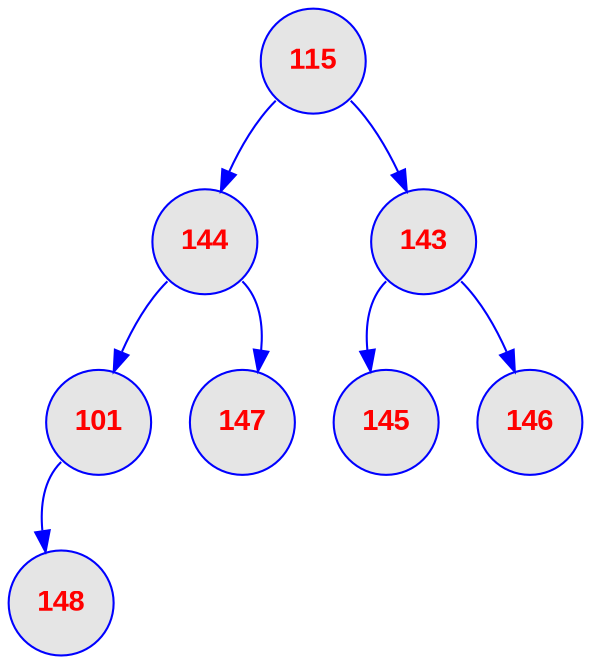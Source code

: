 digraph tas {
	node [
		fontname  = "Arial bold" 
		fontsize  = "14"
		fontcolor = "red"
		style     = "rounded, filled"
		shape     = "circle"
		fillcolor = "grey90"
		color     = "blue"
		width     = "0.5"
	]

	edge [
		color     = "blue"
	]

	0 [label = "115"];
	0 [label = "115"];
	0:sw -> 1;
	1 [label = "144"];
	1 [label = "144"];
	1:sw -> 3;
	3 [label = "101"];
	3 [label = "101"];
	3:sw -> 7;
	7 [label = "148"];
	1:se -> 4;
	4 [label = "147"];
	0:se -> 2;
	2 [label = "143"];
	2 [label = "143"];
	2:sw -> 5;
	5 [label = "145"];
	2:se -> 6;
	6 [label = "146"];
}
